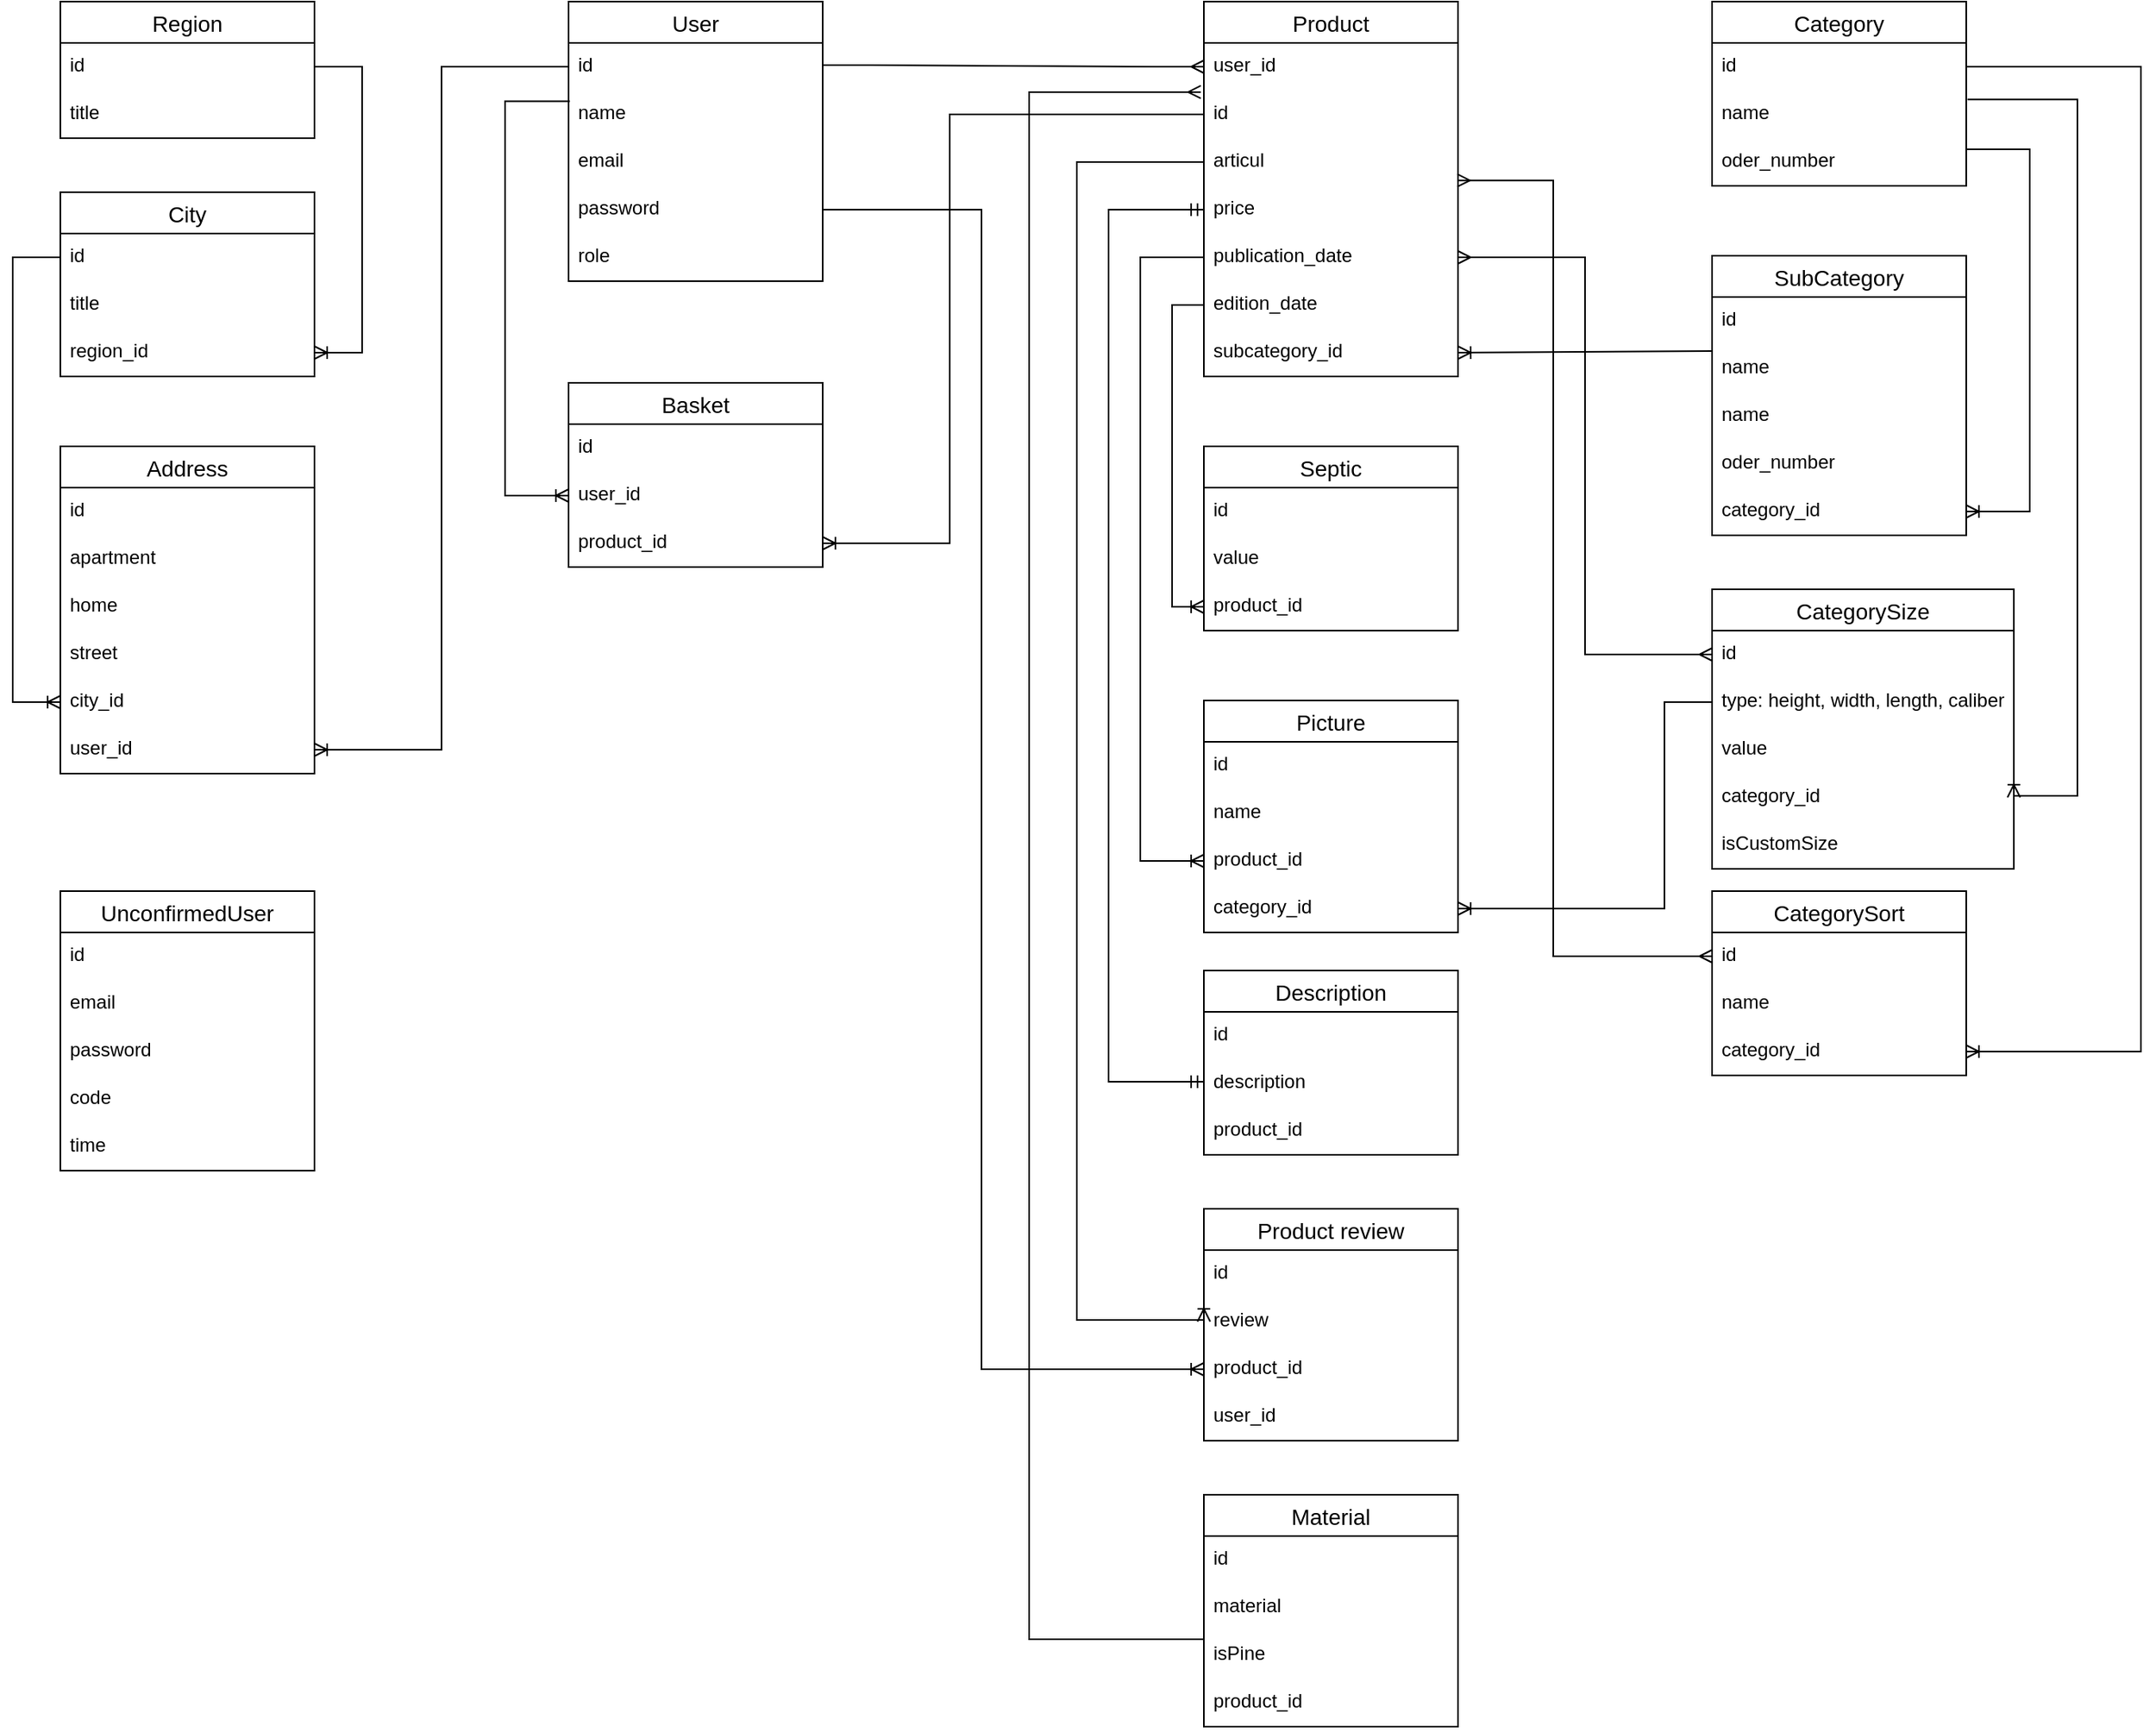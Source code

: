 <mxfile version="20.4.0" type="device"><diagram id="R2lEEEUBdFMjLlhIrx00" name="Page-1"><mxGraphModel dx="1554" dy="866" grid="1" gridSize="10" guides="1" tooltips="1" connect="1" arrows="1" fold="1" page="1" pageScale="1" pageWidth="850" pageHeight="1100" background="none" math="0" shadow="0" extFonts="Permanent Marker^https://fonts.googleapis.com/css?family=Permanent+Marker"><root><mxCell id="0"/><mxCell id="1" parent="0"/><mxCell id="215mskKPa_Zdj2ZhL75s-25" value="City" style="swimlane;fontStyle=0;childLayout=stackLayout;horizontal=1;startSize=26;horizontalStack=0;resizeParent=1;resizeParentMax=0;resizeLast=0;collapsible=1;marginBottom=0;align=center;fontSize=14;" parent="1" vertex="1"><mxGeometry x="80" y="160" width="160" height="116" as="geometry"><mxRectangle x="120" y="190" width="70" height="30" as="alternateBounds"/></mxGeometry></mxCell><mxCell id="215mskKPa_Zdj2ZhL75s-26" value="id" style="text;strokeColor=none;fillColor=none;spacingLeft=4;spacingRight=4;overflow=hidden;rotatable=0;points=[[0,0.5],[1,0.5]];portConstraint=eastwest;fontSize=12;" parent="215mskKPa_Zdj2ZhL75s-25" vertex="1"><mxGeometry y="26" width="160" height="30" as="geometry"/></mxCell><mxCell id="215mskKPa_Zdj2ZhL75s-27" value="title" style="text;strokeColor=none;fillColor=none;spacingLeft=4;spacingRight=4;overflow=hidden;rotatable=0;points=[[0,0.5],[1,0.5]];portConstraint=eastwest;fontSize=12;" parent="215mskKPa_Zdj2ZhL75s-25" vertex="1"><mxGeometry y="56" width="160" height="30" as="geometry"/></mxCell><mxCell id="zMADGAtaT2lZzUNiz_dn-12" value="region_id" style="text;strokeColor=none;fillColor=none;spacingLeft=4;spacingRight=4;overflow=hidden;rotatable=0;points=[[0,0.5],[1,0.5]];portConstraint=eastwest;fontSize=12;" parent="215mskKPa_Zdj2ZhL75s-25" vertex="1"><mxGeometry y="86" width="160" height="30" as="geometry"/></mxCell><mxCell id="215mskKPa_Zdj2ZhL75s-31" value="Region" style="swimlane;fontStyle=0;childLayout=stackLayout;horizontal=1;startSize=26;horizontalStack=0;resizeParent=1;resizeParentMax=0;resizeLast=0;collapsible=1;marginBottom=0;align=center;fontSize=14;" parent="1" vertex="1"><mxGeometry x="80" y="40" width="160" height="86" as="geometry"><mxRectangle x="120" y="190" width="70" height="30" as="alternateBounds"/></mxGeometry></mxCell><mxCell id="215mskKPa_Zdj2ZhL75s-32" value="id" style="text;strokeColor=none;fillColor=none;spacingLeft=4;spacingRight=4;overflow=hidden;rotatable=0;points=[[0,0.5],[1,0.5]];portConstraint=eastwest;fontSize=12;" parent="215mskKPa_Zdj2ZhL75s-31" vertex="1"><mxGeometry y="26" width="160" height="30" as="geometry"/></mxCell><mxCell id="215mskKPa_Zdj2ZhL75s-33" value="title" style="text;strokeColor=none;fillColor=none;spacingLeft=4;spacingRight=4;overflow=hidden;rotatable=0;points=[[0,0.5],[1,0.5]];portConstraint=eastwest;fontSize=12;" parent="215mskKPa_Zdj2ZhL75s-31" vertex="1"><mxGeometry y="56" width="160" height="30" as="geometry"/></mxCell><mxCell id="dU_FyEiQkgeInnbM-0qN-7" value="Address" style="swimlane;fontStyle=0;childLayout=stackLayout;horizontal=1;startSize=26;horizontalStack=0;resizeParent=1;resizeParentMax=0;resizeLast=0;collapsible=1;marginBottom=0;align=center;fontSize=14;" parent="1" vertex="1"><mxGeometry x="80" y="320" width="160" height="206" as="geometry"><mxRectangle x="120" y="190" width="70" height="30" as="alternateBounds"/></mxGeometry></mxCell><mxCell id="dU_FyEiQkgeInnbM-0qN-8" value="id" style="text;strokeColor=none;fillColor=none;spacingLeft=4;spacingRight=4;overflow=hidden;rotatable=0;points=[[0,0.5],[1,0.5]];portConstraint=eastwest;fontSize=12;" parent="dU_FyEiQkgeInnbM-0qN-7" vertex="1"><mxGeometry y="26" width="160" height="30" as="geometry"/></mxCell><mxCell id="dU_FyEiQkgeInnbM-0qN-11" value="apartment" style="text;strokeColor=none;fillColor=none;spacingLeft=4;spacingRight=4;overflow=hidden;rotatable=0;points=[[0,0.5],[1,0.5]];portConstraint=eastwest;fontSize=12;" parent="dU_FyEiQkgeInnbM-0qN-7" vertex="1"><mxGeometry y="56" width="160" height="30" as="geometry"/></mxCell><mxCell id="dU_FyEiQkgeInnbM-0qN-10" value="home" style="text;strokeColor=none;fillColor=none;spacingLeft=4;spacingRight=4;overflow=hidden;rotatable=0;points=[[0,0.5],[1,0.5]];portConstraint=eastwest;fontSize=12;" parent="dU_FyEiQkgeInnbM-0qN-7" vertex="1"><mxGeometry y="86" width="160" height="30" as="geometry"/></mxCell><mxCell id="zMADGAtaT2lZzUNiz_dn-1" value="street&#10;" style="text;strokeColor=none;fillColor=none;spacingLeft=4;spacingRight=4;overflow=hidden;rotatable=0;points=[[0,0.5],[1,0.5]];portConstraint=eastwest;fontSize=12;" parent="dU_FyEiQkgeInnbM-0qN-7" vertex="1"><mxGeometry y="116" width="160" height="30" as="geometry"/></mxCell><mxCell id="zMADGAtaT2lZzUNiz_dn-2" value="city_id" style="text;strokeColor=none;fillColor=none;spacingLeft=4;spacingRight=4;overflow=hidden;rotatable=0;points=[[0,0.5],[1,0.5]];portConstraint=eastwest;fontSize=12;" parent="dU_FyEiQkgeInnbM-0qN-7" vertex="1"><mxGeometry y="146" width="160" height="30" as="geometry"/></mxCell><mxCell id="dU_FyEiQkgeInnbM-0qN-9" value="user_id" style="text;strokeColor=none;fillColor=none;spacingLeft=4;spacingRight=4;overflow=hidden;rotatable=0;points=[[0,0.5],[1,0.5]];portConstraint=eastwest;fontSize=12;" parent="dU_FyEiQkgeInnbM-0qN-7" vertex="1"><mxGeometry y="176" width="160" height="30" as="geometry"/></mxCell><mxCell id="dU_FyEiQkgeInnbM-0qN-14" value="User" style="swimlane;fontStyle=0;childLayout=stackLayout;horizontal=1;startSize=26;horizontalStack=0;resizeParent=1;resizeParentMax=0;resizeLast=0;collapsible=1;marginBottom=0;align=center;fontSize=14;" parent="1" vertex="1"><mxGeometry x="400" y="40" width="160" height="176" as="geometry"><mxRectangle x="120" y="190" width="70" height="30" as="alternateBounds"/></mxGeometry></mxCell><mxCell id="dU_FyEiQkgeInnbM-0qN-15" value="id" style="text;strokeColor=none;fillColor=none;spacingLeft=4;spacingRight=4;overflow=hidden;rotatable=0;points=[[0,0.5],[1,0.5]];portConstraint=eastwest;fontSize=12;" parent="dU_FyEiQkgeInnbM-0qN-14" vertex="1"><mxGeometry y="26" width="160" height="30" as="geometry"/></mxCell><mxCell id="dU_FyEiQkgeInnbM-0qN-23" value="name" style="text;strokeColor=none;fillColor=none;spacingLeft=4;spacingRight=4;overflow=hidden;rotatable=0;points=[[0,0.5],[1,0.5]];portConstraint=eastwest;fontSize=12;" parent="dU_FyEiQkgeInnbM-0qN-14" vertex="1"><mxGeometry y="56" width="160" height="30" as="geometry"/></mxCell><mxCell id="mSUnYjyV9Mjy9AwN-tLg-14" value="email" style="text;strokeColor=none;fillColor=none;spacingLeft=4;spacingRight=4;overflow=hidden;rotatable=0;points=[[0,0.5],[1,0.5]];portConstraint=eastwest;fontSize=12;" parent="dU_FyEiQkgeInnbM-0qN-14" vertex="1"><mxGeometry y="86" width="160" height="30" as="geometry"/></mxCell><mxCell id="mSUnYjyV9Mjy9AwN-tLg-15" value="password" style="text;strokeColor=none;fillColor=none;spacingLeft=4;spacingRight=4;overflow=hidden;rotatable=0;points=[[0,0.5],[1,0.5]];portConstraint=eastwest;fontSize=12;" parent="dU_FyEiQkgeInnbM-0qN-14" vertex="1"><mxGeometry y="116" width="160" height="30" as="geometry"/></mxCell><mxCell id="mSUnYjyV9Mjy9AwN-tLg-16" value="role" style="text;strokeColor=none;fillColor=none;spacingLeft=4;spacingRight=4;overflow=hidden;rotatable=0;points=[[0,0.5],[1,0.5]];portConstraint=eastwest;fontSize=12;" parent="dU_FyEiQkgeInnbM-0qN-14" vertex="1"><mxGeometry y="146" width="160" height="30" as="geometry"/></mxCell><mxCell id="dU_FyEiQkgeInnbM-0qN-18" value="" style="fontSize=12;html=1;endArrow=ERoneToMany;rounded=0;exitX=0;exitY=0.5;exitDx=0;exitDy=0;edgeStyle=orthogonalEdgeStyle;" parent="1" source="dU_FyEiQkgeInnbM-0qN-15" target="dU_FyEiQkgeInnbM-0qN-9" edge="1"><mxGeometry width="100" height="100" relative="1" as="geometry"><mxPoint x="400" y="231" as="sourcePoint"/><mxPoint x="440" y="80" as="targetPoint"/></mxGeometry></mxCell><mxCell id="mSUnYjyV9Mjy9AwN-tLg-9" value="Basket" style="swimlane;fontStyle=0;childLayout=stackLayout;horizontal=1;startSize=26;horizontalStack=0;resizeParent=1;resizeParentMax=0;resizeLast=0;collapsible=1;marginBottom=0;align=center;fontSize=14;" parent="1" vertex="1"><mxGeometry x="400" y="280" width="160" height="116" as="geometry"><mxRectangle x="120" y="190" width="70" height="30" as="alternateBounds"/></mxGeometry></mxCell><mxCell id="mSUnYjyV9Mjy9AwN-tLg-10" value="id" style="text;strokeColor=none;fillColor=none;spacingLeft=4;spacingRight=4;overflow=hidden;rotatable=0;points=[[0,0.5],[1,0.5]];portConstraint=eastwest;fontSize=12;" parent="mSUnYjyV9Mjy9AwN-tLg-9" vertex="1"><mxGeometry y="26" width="160" height="30" as="geometry"/></mxCell><mxCell id="mSUnYjyV9Mjy9AwN-tLg-11" value="user_id" style="text;strokeColor=none;fillColor=none;spacingLeft=4;spacingRight=4;overflow=hidden;rotatable=0;points=[[0,0.5],[1,0.5]];portConstraint=eastwest;fontSize=12;" parent="mSUnYjyV9Mjy9AwN-tLg-9" vertex="1"><mxGeometry y="56" width="160" height="30" as="geometry"/></mxCell><mxCell id="mSUnYjyV9Mjy9AwN-tLg-13" value="product_id" style="text;strokeColor=none;fillColor=none;spacingLeft=4;spacingRight=4;overflow=hidden;rotatable=0;points=[[0,0.5],[1,0.5]];portConstraint=eastwest;fontSize=12;" parent="mSUnYjyV9Mjy9AwN-tLg-9" vertex="1"><mxGeometry y="86" width="160" height="30" as="geometry"/></mxCell><mxCell id="mSUnYjyV9Mjy9AwN-tLg-23" value="" style="edgeStyle=orthogonalEdgeStyle;fontSize=12;html=1;endArrow=ERoneToMany;rounded=0;fontFamily=Helvetica;fontColor=default;entryX=0;entryY=0.5;entryDx=0;entryDy=0;exitX=0.005;exitY=0.225;exitDx=0;exitDy=0;exitPerimeter=0;" parent="1" source="dU_FyEiQkgeInnbM-0qN-23" target="mSUnYjyV9Mjy9AwN-tLg-11" edge="1"><mxGeometry width="100" height="100" relative="1" as="geometry"><mxPoint x="400" y="317" as="sourcePoint"/><mxPoint x="390" y="470" as="targetPoint"/><Array as="points"><mxPoint x="360" y="103"/><mxPoint x="360" y="351"/></Array></mxGeometry></mxCell><mxCell id="mSUnYjyV9Mjy9AwN-tLg-24" value="Product" style="swimlane;fontStyle=0;childLayout=stackLayout;horizontal=1;startSize=26;horizontalStack=0;resizeParent=1;resizeParentMax=0;resizeLast=0;collapsible=1;marginBottom=0;align=center;fontSize=14;" parent="1" vertex="1"><mxGeometry x="800" y="40" width="160" height="236" as="geometry"><mxRectangle x="120" y="190" width="70" height="30" as="alternateBounds"/></mxGeometry></mxCell><mxCell id="mSUnYjyV9Mjy9AwN-tLg-45" value="user_id" style="text;strokeColor=none;fillColor=none;spacingLeft=4;spacingRight=4;overflow=hidden;rotatable=0;points=[[0,0.5],[1,0.5]];portConstraint=eastwest;fontSize=12;" parent="mSUnYjyV9Mjy9AwN-tLg-24" vertex="1"><mxGeometry y="26" width="160" height="30" as="geometry"/></mxCell><mxCell id="mSUnYjyV9Mjy9AwN-tLg-25" value="id" style="text;strokeColor=none;fillColor=none;spacingLeft=4;spacingRight=4;overflow=hidden;rotatable=0;points=[[0,0.5],[1,0.5]];portConstraint=eastwest;fontSize=12;" parent="mSUnYjyV9Mjy9AwN-tLg-24" vertex="1"><mxGeometry y="56" width="160" height="30" as="geometry"/></mxCell><mxCell id="mSUnYjyV9Mjy9AwN-tLg-26" value="articul" style="text;strokeColor=none;fillColor=none;spacingLeft=4;spacingRight=4;overflow=hidden;rotatable=0;points=[[0,0.5],[1,0.5]];portConstraint=eastwest;fontSize=12;" parent="mSUnYjyV9Mjy9AwN-tLg-24" vertex="1"><mxGeometry y="86" width="160" height="30" as="geometry"/></mxCell><mxCell id="mSUnYjyV9Mjy9AwN-tLg-47" value="price" style="text;strokeColor=none;fillColor=none;spacingLeft=4;spacingRight=4;overflow=hidden;rotatable=0;points=[[0,0.5],[1,0.5]];portConstraint=eastwest;fontSize=12;" parent="mSUnYjyV9Mjy9AwN-tLg-24" vertex="1"><mxGeometry y="116" width="160" height="30" as="geometry"/></mxCell><mxCell id="mSUnYjyV9Mjy9AwN-tLg-76" value="publicаtion_date" style="text;strokeColor=none;fillColor=none;spacingLeft=4;spacingRight=4;overflow=hidden;rotatable=0;points=[[0,0.5],[1,0.5]];portConstraint=eastwest;fontSize=12;" parent="mSUnYjyV9Mjy9AwN-tLg-24" vertex="1"><mxGeometry y="146" width="160" height="30" as="geometry"/></mxCell><mxCell id="mSUnYjyV9Mjy9AwN-tLg-77" value="edition_date" style="text;strokeColor=none;fillColor=none;spacingLeft=4;spacingRight=4;overflow=hidden;rotatable=0;points=[[0,0.5],[1,0.5]];portConstraint=eastwest;fontSize=12;" parent="mSUnYjyV9Mjy9AwN-tLg-24" vertex="1"><mxGeometry y="176" width="160" height="30" as="geometry"/></mxCell><mxCell id="mSUnYjyV9Mjy9AwN-tLg-56" value="subcategory_id" style="text;strokeColor=none;fillColor=none;spacingLeft=4;spacingRight=4;overflow=hidden;rotatable=0;points=[[0,0.5],[1,0.5]];portConstraint=eastwest;fontSize=12;" parent="mSUnYjyV9Mjy9AwN-tLg-24" vertex="1"><mxGeometry y="206" width="160" height="30" as="geometry"/></mxCell><mxCell id="mSUnYjyV9Mjy9AwN-tLg-31" value="Category" style="swimlane;fontStyle=0;childLayout=stackLayout;horizontal=1;startSize=26;horizontalStack=0;resizeParent=1;resizeParentMax=0;resizeLast=0;collapsible=1;marginBottom=0;align=center;fontSize=14;" parent="1" vertex="1"><mxGeometry x="1120" y="40" width="160" height="116" as="geometry"><mxRectangle x="120" y="190" width="70" height="30" as="alternateBounds"/></mxGeometry></mxCell><mxCell id="mSUnYjyV9Mjy9AwN-tLg-32" value="id" style="text;strokeColor=none;fillColor=none;spacingLeft=4;spacingRight=4;overflow=hidden;rotatable=0;points=[[0,0.5],[1,0.5]];portConstraint=eastwest;fontSize=12;" parent="mSUnYjyV9Mjy9AwN-tLg-31" vertex="1"><mxGeometry y="26" width="160" height="30" as="geometry"/></mxCell><mxCell id="mSUnYjyV9Mjy9AwN-tLg-33" value="name" style="text;strokeColor=none;fillColor=none;spacingLeft=4;spacingRight=4;overflow=hidden;rotatable=0;points=[[0,0.5],[1,0.5]];portConstraint=eastwest;fontSize=12;" parent="mSUnYjyV9Mjy9AwN-tLg-31" vertex="1"><mxGeometry y="56" width="160" height="30" as="geometry"/></mxCell><mxCell id="mSUnYjyV9Mjy9AwN-tLg-57" value="oder_number" style="text;strokeColor=none;fillColor=none;spacingLeft=4;spacingRight=4;overflow=hidden;rotatable=0;points=[[0,0.5],[1,0.5]];portConstraint=eastwest;fontSize=12;" parent="mSUnYjyV9Mjy9AwN-tLg-31" vertex="1"><mxGeometry y="86" width="160" height="30" as="geometry"/></mxCell><mxCell id="mSUnYjyV9Mjy9AwN-tLg-38" value="" style="edgeStyle=orthogonalEdgeStyle;fontSize=12;html=1;endArrow=ERoneToMany;rounded=0;fontFamily=Helvetica;fontColor=default;entryX=1;entryY=0.5;entryDx=0;entryDy=0;exitX=0;exitY=0.5;exitDx=0;exitDy=0;" parent="1" source="mSUnYjyV9Mjy9AwN-tLg-25" target="mSUnYjyV9Mjy9AwN-tLg-13" edge="1"><mxGeometry width="100" height="100" relative="1" as="geometry"><mxPoint x="680" y="80" as="sourcePoint"/><mxPoint x="610" y="390" as="targetPoint"/><Array as="points"><mxPoint x="640" y="111"/><mxPoint x="640" y="381"/></Array></mxGeometry></mxCell><mxCell id="mSUnYjyV9Mjy9AwN-tLg-39" value="SubCategory" style="swimlane;fontStyle=0;childLayout=stackLayout;horizontal=1;startSize=26;horizontalStack=0;resizeParent=1;resizeParentMax=0;resizeLast=0;collapsible=1;marginBottom=0;align=center;fontSize=14;" parent="1" vertex="1"><mxGeometry x="1120" y="200" width="160" height="176" as="geometry"><mxRectangle x="120" y="190" width="70" height="30" as="alternateBounds"/></mxGeometry></mxCell><mxCell id="mSUnYjyV9Mjy9AwN-tLg-40" value="id" style="text;strokeColor=none;fillColor=none;spacingLeft=4;spacingRight=4;overflow=hidden;rotatable=0;points=[[0,0.5],[1,0.5]];portConstraint=eastwest;fontSize=12;" parent="mSUnYjyV9Mjy9AwN-tLg-39" vertex="1"><mxGeometry y="26" width="160" height="30" as="geometry"/></mxCell><mxCell id="mSUnYjyV9Mjy9AwN-tLg-41" value="name" style="text;strokeColor=none;fillColor=none;spacingLeft=4;spacingRight=4;overflow=hidden;rotatable=0;points=[[0,0.5],[1,0.5]];portConstraint=eastwest;fontSize=12;" parent="mSUnYjyV9Mjy9AwN-tLg-39" vertex="1"><mxGeometry y="56" width="160" height="30" as="geometry"/></mxCell><mxCell id="mSUnYjyV9Mjy9AwN-tLg-149" value="name" style="text;strokeColor=none;fillColor=none;spacingLeft=4;spacingRight=4;overflow=hidden;rotatable=0;points=[[0,0.5],[1,0.5]];portConstraint=eastwest;fontSize=12;" parent="mSUnYjyV9Mjy9AwN-tLg-39" vertex="1"><mxGeometry y="86" width="160" height="30" as="geometry"/></mxCell><mxCell id="mSUnYjyV9Mjy9AwN-tLg-60" value="oder_number" style="text;strokeColor=none;fillColor=none;spacingLeft=4;spacingRight=4;overflow=hidden;rotatable=0;points=[[0,0.5],[1,0.5]];portConstraint=eastwest;fontSize=12;" parent="mSUnYjyV9Mjy9AwN-tLg-39" vertex="1"><mxGeometry y="116" width="160" height="30" as="geometry"/></mxCell><mxCell id="mSUnYjyV9Mjy9AwN-tLg-148" value="category_id" style="text;strokeColor=none;fillColor=none;spacingLeft=4;spacingRight=4;overflow=hidden;rotatable=0;points=[[0,0.5],[1,0.5]];portConstraint=eastwest;fontSize=12;" parent="mSUnYjyV9Mjy9AwN-tLg-39" vertex="1"><mxGeometry y="146" width="160" height="30" as="geometry"/></mxCell><mxCell id="mSUnYjyV9Mjy9AwN-tLg-44" value="" style="edgeStyle=orthogonalEdgeStyle;fontSize=12;html=1;endArrow=ERoneToMany;rounded=0;fontFamily=Helvetica;fontColor=default;" parent="1" target="mSUnYjyV9Mjy9AwN-tLg-148" edge="1"><mxGeometry width="100" height="100" relative="1" as="geometry"><mxPoint x="1280" y="133" as="sourcePoint"/><mxPoint x="1280" y="280" as="targetPoint"/><Array as="points"><mxPoint x="1320" y="133"/><mxPoint x="1320" y="361"/></Array></mxGeometry></mxCell><mxCell id="mSUnYjyV9Mjy9AwN-tLg-46" value="" style="edgeStyle=entityRelationEdgeStyle;fontSize=12;html=1;endArrow=ERmany;rounded=0;fontFamily=Helvetica;fontColor=default;entryX=0;entryY=0.5;entryDx=0;entryDy=0;" parent="1" target="mSUnYjyV9Mjy9AwN-tLg-45" edge="1"><mxGeometry width="100" height="100" relative="1" as="geometry"><mxPoint x="560" y="80" as="sourcePoint"/><mxPoint x="660" y="-20" as="targetPoint"/></mxGeometry></mxCell><mxCell id="mSUnYjyV9Mjy9AwN-tLg-51" value="Description" style="swimlane;fontStyle=0;childLayout=stackLayout;horizontal=1;startSize=26;horizontalStack=0;resizeParent=1;resizeParentMax=0;resizeLast=0;collapsible=1;marginBottom=0;align=center;fontSize=14;" parent="1" vertex="1"><mxGeometry x="800" y="650" width="160" height="116" as="geometry"><mxRectangle x="120" y="190" width="70" height="30" as="alternateBounds"/></mxGeometry></mxCell><mxCell id="mSUnYjyV9Mjy9AwN-tLg-52" value="id" style="text;strokeColor=none;fillColor=none;spacingLeft=4;spacingRight=4;overflow=hidden;rotatable=0;points=[[0,0.5],[1,0.5]];portConstraint=eastwest;fontSize=12;" parent="mSUnYjyV9Mjy9AwN-tLg-51" vertex="1"><mxGeometry y="26" width="160" height="30" as="geometry"/></mxCell><mxCell id="mSUnYjyV9Mjy9AwN-tLg-53" value="description" style="text;strokeColor=none;fillColor=none;spacingLeft=4;spacingRight=4;overflow=hidden;rotatable=0;points=[[0,0.5],[1,0.5]];portConstraint=eastwest;fontSize=12;" parent="mSUnYjyV9Mjy9AwN-tLg-51" vertex="1"><mxGeometry y="56" width="160" height="30" as="geometry"/></mxCell><mxCell id="mSUnYjyV9Mjy9AwN-tLg-153" value="product_id" style="text;strokeColor=none;fillColor=none;spacingLeft=4;spacingRight=4;overflow=hidden;rotatable=0;points=[[0,0.5],[1,0.5]];portConstraint=eastwest;fontSize=12;" parent="mSUnYjyV9Mjy9AwN-tLg-51" vertex="1"><mxGeometry y="86" width="160" height="30" as="geometry"/></mxCell><mxCell id="mSUnYjyV9Mjy9AwN-tLg-62" value="Product review" style="swimlane;fontStyle=0;childLayout=stackLayout;horizontal=1;startSize=26;horizontalStack=0;resizeParent=1;resizeParentMax=0;resizeLast=0;collapsible=1;marginBottom=0;align=center;fontSize=14;" parent="1" vertex="1"><mxGeometry x="800" y="800" width="160" height="146" as="geometry"><mxRectangle x="120" y="190" width="70" height="30" as="alternateBounds"/></mxGeometry></mxCell><mxCell id="mSUnYjyV9Mjy9AwN-tLg-63" value="id" style="text;strokeColor=none;fillColor=none;spacingLeft=4;spacingRight=4;overflow=hidden;rotatable=0;points=[[0,0.5],[1,0.5]];portConstraint=eastwest;fontSize=12;" parent="mSUnYjyV9Mjy9AwN-tLg-62" vertex="1"><mxGeometry y="26" width="160" height="30" as="geometry"/></mxCell><mxCell id="mSUnYjyV9Mjy9AwN-tLg-64" value="review" style="text;strokeColor=none;fillColor=none;spacingLeft=4;spacingRight=4;overflow=hidden;rotatable=0;points=[[0,0.5],[1,0.5]];portConstraint=eastwest;fontSize=12;" parent="mSUnYjyV9Mjy9AwN-tLg-62" vertex="1"><mxGeometry y="56" width="160" height="30" as="geometry"/></mxCell><mxCell id="mSUnYjyV9Mjy9AwN-tLg-65" value="product_id" style="text;strokeColor=none;fillColor=none;spacingLeft=4;spacingRight=4;overflow=hidden;rotatable=0;points=[[0,0.5],[1,0.5]];portConstraint=eastwest;fontSize=12;" parent="mSUnYjyV9Mjy9AwN-tLg-62" vertex="1"><mxGeometry y="86" width="160" height="30" as="geometry"/></mxCell><mxCell id="mSUnYjyV9Mjy9AwN-tLg-75" value="user_id" style="text;strokeColor=none;fillColor=none;spacingLeft=4;spacingRight=4;overflow=hidden;rotatable=0;points=[[0,0.5],[1,0.5]];portConstraint=eastwest;fontSize=12;" parent="mSUnYjyV9Mjy9AwN-tLg-62" vertex="1"><mxGeometry y="116" width="160" height="30" as="geometry"/></mxCell><mxCell id="mSUnYjyV9Mjy9AwN-tLg-66" value="" style="edgeStyle=orthogonalEdgeStyle;fontSize=12;html=1;endArrow=ERoneToMany;rounded=0;fontFamily=Helvetica;fontColor=default;entryX=0;entryY=0.5;entryDx=0;entryDy=0;" parent="1" source="mSUnYjyV9Mjy9AwN-tLg-26" target="mSUnYjyV9Mjy9AwN-tLg-64" edge="1"><mxGeometry width="100" height="100" relative="1" as="geometry"><mxPoint x="770" y="290" as="sourcePoint"/><mxPoint x="710.0" y="481" as="targetPoint"/><Array as="points"><mxPoint x="720" y="141"/><mxPoint x="720" y="870"/></Array></mxGeometry></mxCell><mxCell id="mSUnYjyV9Mjy9AwN-tLg-68" value="Picture" style="swimlane;fontStyle=0;childLayout=stackLayout;horizontal=1;startSize=26;horizontalStack=0;resizeParent=1;resizeParentMax=0;resizeLast=0;collapsible=1;marginBottom=0;align=center;fontSize=14;" parent="1" vertex="1"><mxGeometry x="800" y="480" width="160" height="146" as="geometry"><mxRectangle x="120" y="190" width="70" height="30" as="alternateBounds"/></mxGeometry></mxCell><mxCell id="mSUnYjyV9Mjy9AwN-tLg-69" value="id" style="text;strokeColor=none;fillColor=none;spacingLeft=4;spacingRight=4;overflow=hidden;rotatable=0;points=[[0,0.5],[1,0.5]];portConstraint=eastwest;fontSize=12;" parent="mSUnYjyV9Mjy9AwN-tLg-68" vertex="1"><mxGeometry y="26" width="160" height="30" as="geometry"/></mxCell><mxCell id="mSUnYjyV9Mjy9AwN-tLg-70" value="name" style="text;strokeColor=none;fillColor=none;spacingLeft=4;spacingRight=4;overflow=hidden;rotatable=0;points=[[0,0.5],[1,0.5]];portConstraint=eastwest;fontSize=12;" parent="mSUnYjyV9Mjy9AwN-tLg-68" vertex="1"><mxGeometry y="56" width="160" height="30" as="geometry"/></mxCell><mxCell id="mSUnYjyV9Mjy9AwN-tLg-112" value="product_id" style="text;strokeColor=none;fillColor=none;spacingLeft=4;spacingRight=4;overflow=hidden;rotatable=0;points=[[0,0.5],[1,0.5]];portConstraint=eastwest;fontSize=12;" parent="mSUnYjyV9Mjy9AwN-tLg-68" vertex="1"><mxGeometry y="86" width="160" height="30" as="geometry"/></mxCell><mxCell id="mSUnYjyV9Mjy9AwN-tLg-145" value="category_id" style="text;strokeColor=none;fillColor=none;spacingLeft=4;spacingRight=4;overflow=hidden;rotatable=0;points=[[0,0.5],[1,0.5]];portConstraint=eastwest;fontSize=12;" parent="mSUnYjyV9Mjy9AwN-tLg-68" vertex="1"><mxGeometry y="116" width="160" height="30" as="geometry"/></mxCell><mxCell id="mSUnYjyV9Mjy9AwN-tLg-72" value="" style="edgeStyle=orthogonalEdgeStyle;fontSize=12;html=1;endArrow=ERoneToMany;rounded=0;fontFamily=Helvetica;fontColor=default;entryX=0;entryY=0.5;entryDx=0;entryDy=0;exitX=0;exitY=0.5;exitDx=0;exitDy=0;" parent="1" source="mSUnYjyV9Mjy9AwN-tLg-76" target="mSUnYjyV9Mjy9AwN-tLg-112" edge="1"><mxGeometry width="100" height="100" relative="1" as="geometry"><mxPoint x="800" y="351" as="sourcePoint"/><mxPoint x="630" y="460" as="targetPoint"/><Array as="points"><mxPoint x="760" y="201"/><mxPoint x="760" y="581"/></Array></mxGeometry></mxCell><mxCell id="mSUnYjyV9Mjy9AwN-tLg-74" value="" style="edgeStyle=orthogonalEdgeStyle;fontSize=12;html=1;endArrow=ERoneToMany;rounded=0;fontFamily=Helvetica;fontColor=default;exitX=1;exitY=0.5;exitDx=0;exitDy=0;" parent="1" source="mSUnYjyV9Mjy9AwN-tLg-15" edge="1"><mxGeometry width="100" height="100" relative="1" as="geometry"><mxPoint x="530" y="560" as="sourcePoint"/><mxPoint x="800" y="901" as="targetPoint"/><Array as="points"><mxPoint x="660" y="171"/><mxPoint x="660" y="901"/></Array></mxGeometry></mxCell><mxCell id="mSUnYjyV9Mjy9AwN-tLg-82" value="CategorySize" style="swimlane;fontStyle=0;childLayout=stackLayout;horizontal=1;startSize=26;horizontalStack=0;resizeParent=1;resizeParentMax=0;resizeLast=0;collapsible=1;marginBottom=0;align=center;fontSize=14;" parent="1" vertex="1"><mxGeometry x="1120" y="410" width="190" height="176" as="geometry"><mxRectangle x="120" y="190" width="70" height="30" as="alternateBounds"/></mxGeometry></mxCell><mxCell id="mSUnYjyV9Mjy9AwN-tLg-83" value="id" style="text;strokeColor=none;fillColor=none;spacingLeft=4;spacingRight=4;overflow=hidden;rotatable=0;points=[[0,0.5],[1,0.5]];portConstraint=eastwest;fontSize=12;" parent="mSUnYjyV9Mjy9AwN-tLg-82" vertex="1"><mxGeometry y="26" width="190" height="30" as="geometry"/></mxCell><mxCell id="mSUnYjyV9Mjy9AwN-tLg-84" value="type: height, width, length, caliber" style="text;strokeColor=none;fillColor=none;spacingLeft=4;spacingRight=4;overflow=hidden;rotatable=0;points=[[0,0.5],[1,0.5]];portConstraint=eastwest;fontSize=12;" parent="mSUnYjyV9Mjy9AwN-tLg-82" vertex="1"><mxGeometry y="56" width="190" height="30" as="geometry"/></mxCell><mxCell id="mSUnYjyV9Mjy9AwN-tLg-85" value="value" style="text;strokeColor=none;fillColor=none;spacingLeft=4;spacingRight=4;overflow=hidden;rotatable=0;points=[[0,0.5],[1,0.5]];portConstraint=eastwest;fontSize=12;" parent="mSUnYjyV9Mjy9AwN-tLg-82" vertex="1"><mxGeometry y="86" width="190" height="30" as="geometry"/></mxCell><mxCell id="s11g0iEi3e6Yz4RvBm3U-9" value="category_id" style="text;strokeColor=none;fillColor=none;spacingLeft=4;spacingRight=4;overflow=hidden;rotatable=0;points=[[0,0.5],[1,0.5]];portConstraint=eastwest;fontSize=12;" parent="mSUnYjyV9Mjy9AwN-tLg-82" vertex="1"><mxGeometry y="116" width="190" height="30" as="geometry"/></mxCell><mxCell id="mSUnYjyV9Mjy9AwN-tLg-94" value="isCustomSize" style="text;strokeColor=none;fillColor=none;spacingLeft=4;spacingRight=4;overflow=hidden;rotatable=0;points=[[0,0.5],[1,0.5]];portConstraint=eastwest;fontSize=12;" parent="mSUnYjyV9Mjy9AwN-tLg-82" vertex="1"><mxGeometry y="146" width="190" height="30" as="geometry"/></mxCell><mxCell id="mSUnYjyV9Mjy9AwN-tLg-95" value="" style="edgeStyle=orthogonalEdgeStyle;fontSize=12;html=1;endArrow=ERoneToMany;rounded=0;fontFamily=Helvetica;fontColor=default;exitX=1.005;exitY=0.186;exitDx=0;exitDy=0;exitPerimeter=0;entryX=1;entryY=0.5;entryDx=0;entryDy=0;" parent="1" source="mSUnYjyV9Mjy9AwN-tLg-33" target="s11g0iEi3e6Yz4RvBm3U-9" edge="1"><mxGeometry width="100" height="100" relative="1" as="geometry"><mxPoint x="1280" y="80" as="sourcePoint"/><mxPoint x="1380" y="-20" as="targetPoint"/><Array as="points"><mxPoint x="1350" y="102"/><mxPoint x="1350" y="540"/></Array></mxGeometry></mxCell><mxCell id="mSUnYjyV9Mjy9AwN-tLg-96" value="CategorySort" style="swimlane;fontStyle=0;childLayout=stackLayout;horizontal=1;startSize=26;horizontalStack=0;resizeParent=1;resizeParentMax=0;resizeLast=0;collapsible=1;marginBottom=0;align=center;fontSize=14;" parent="1" vertex="1"><mxGeometry x="1120" y="600" width="160" height="116" as="geometry"><mxRectangle x="120" y="190" width="70" height="30" as="alternateBounds"/></mxGeometry></mxCell><mxCell id="mSUnYjyV9Mjy9AwN-tLg-97" value="id" style="text;strokeColor=none;fillColor=none;spacingLeft=4;spacingRight=4;overflow=hidden;rotatable=0;points=[[0,0.5],[1,0.5]];portConstraint=eastwest;fontSize=12;" parent="mSUnYjyV9Mjy9AwN-tLg-96" vertex="1"><mxGeometry y="26" width="160" height="30" as="geometry"/></mxCell><mxCell id="mSUnYjyV9Mjy9AwN-tLg-98" value="name" style="text;strokeColor=none;fillColor=none;spacingLeft=4;spacingRight=4;overflow=hidden;rotatable=0;points=[[0,0.5],[1,0.5]];portConstraint=eastwest;fontSize=12;" parent="mSUnYjyV9Mjy9AwN-tLg-96" vertex="1"><mxGeometry y="56" width="160" height="30" as="geometry"/></mxCell><mxCell id="mSUnYjyV9Mjy9AwN-tLg-108" value="category_id" style="text;strokeColor=none;fillColor=none;spacingLeft=4;spacingRight=4;overflow=hidden;rotatable=0;points=[[0,0.5],[1,0.5]];portConstraint=eastwest;fontSize=12;" parent="mSUnYjyV9Mjy9AwN-tLg-96" vertex="1"><mxGeometry y="86" width="160" height="30" as="geometry"/></mxCell><mxCell id="mSUnYjyV9Mjy9AwN-tLg-107" value="" style="edgeStyle=orthogonalEdgeStyle;fontSize=12;html=1;endArrow=ERoneToMany;rounded=0;fontFamily=Helvetica;fontColor=default;" parent="1" source="mSUnYjyV9Mjy9AwN-tLg-32" target="mSUnYjyV9Mjy9AwN-tLg-108" edge="1"><mxGeometry width="100" height="100" relative="1" as="geometry"><mxPoint x="1280" y="80" as="sourcePoint"/><mxPoint x="1380" y="-20" as="targetPoint"/><Array as="points"><mxPoint x="1390" y="81"/><mxPoint x="1390" y="701"/></Array></mxGeometry></mxCell><mxCell id="mSUnYjyV9Mjy9AwN-tLg-113" value="Septic" style="swimlane;fontStyle=0;childLayout=stackLayout;horizontal=1;startSize=26;horizontalStack=0;resizeParent=1;resizeParentMax=0;resizeLast=0;collapsible=1;marginBottom=0;align=center;fontSize=14;" parent="1" vertex="1"><mxGeometry x="800" y="320" width="160" height="116" as="geometry"><mxRectangle x="120" y="190" width="70" height="30" as="alternateBounds"/></mxGeometry></mxCell><mxCell id="mSUnYjyV9Mjy9AwN-tLg-114" value="id" style="text;strokeColor=none;fillColor=none;spacingLeft=4;spacingRight=4;overflow=hidden;rotatable=0;points=[[0,0.5],[1,0.5]];portConstraint=eastwest;fontSize=12;" parent="mSUnYjyV9Mjy9AwN-tLg-113" vertex="1"><mxGeometry y="26" width="160" height="30" as="geometry"/></mxCell><mxCell id="mSUnYjyV9Mjy9AwN-tLg-116" value="value" style="text;strokeColor=none;fillColor=none;spacingLeft=4;spacingRight=4;overflow=hidden;rotatable=0;points=[[0,0.5],[1,0.5]];portConstraint=eastwest;fontSize=12;" parent="mSUnYjyV9Mjy9AwN-tLg-113" vertex="1"><mxGeometry y="56" width="160" height="30" as="geometry"/></mxCell><mxCell id="mSUnYjyV9Mjy9AwN-tLg-119" value="product_id" style="text;strokeColor=none;fillColor=none;spacingLeft=4;spacingRight=4;overflow=hidden;rotatable=0;points=[[0,0.5],[1,0.5]];portConstraint=eastwest;fontSize=12;" parent="mSUnYjyV9Mjy9AwN-tLg-113" vertex="1"><mxGeometry y="86" width="160" height="30" as="geometry"/></mxCell><mxCell id="mSUnYjyV9Mjy9AwN-tLg-118" value="" style="edgeStyle=orthogonalEdgeStyle;fontSize=12;html=1;endArrow=ERoneToMany;rounded=0;fontFamily=Helvetica;fontColor=default;entryX=0;entryY=0.5;entryDx=0;entryDy=0;exitX=0;exitY=0.5;exitDx=0;exitDy=0;" parent="1" source="mSUnYjyV9Mjy9AwN-tLg-77" target="mSUnYjyV9Mjy9AwN-tLg-119" edge="1"><mxGeometry width="100" height="100" relative="1" as="geometry"><mxPoint x="880" y="366" as="sourcePoint"/><mxPoint x="790" y="680" as="targetPoint"/><Array as="points"><mxPoint x="780" y="231"/><mxPoint x="780" y="421"/></Array></mxGeometry></mxCell><mxCell id="mSUnYjyV9Mjy9AwN-tLg-121" value="" style="fontSize=12;html=1;endArrow=ERoneToMany;rounded=0;fontFamily=Helvetica;fontColor=default;entryX=1;entryY=0.5;entryDx=0;entryDy=0;" parent="1" target="mSUnYjyV9Mjy9AwN-tLg-56" edge="1"><mxGeometry width="100" height="100" relative="1" as="geometry"><mxPoint x="1120" y="260" as="sourcePoint"/><mxPoint x="1110" y="146" as="targetPoint"/></mxGeometry></mxCell><mxCell id="mSUnYjyV9Mjy9AwN-tLg-142" value="" style="edgeStyle=orthogonalEdgeStyle;fontSize=12;html=1;endArrow=ERmany;startArrow=ERmany;rounded=0;fontFamily=Helvetica;fontColor=default;exitX=1;exitY=0.5;exitDx=0;exitDy=0;" parent="1" source="mSUnYjyV9Mjy9AwN-tLg-76" target="mSUnYjyV9Mjy9AwN-tLg-83" edge="1"><mxGeometry width="100" height="100" relative="1" as="geometry"><mxPoint x="960" y="291" as="sourcePoint"/><mxPoint x="1120" y="450" as="targetPoint"/></mxGeometry></mxCell><mxCell id="mSUnYjyV9Mjy9AwN-tLg-143" value="" style="edgeStyle=orthogonalEdgeStyle;fontSize=12;html=1;endArrow=ERmany;startArrow=ERmany;rounded=0;fontFamily=Helvetica;fontColor=default;exitX=0.997;exitY=0.887;exitDx=0;exitDy=0;exitPerimeter=0;" parent="1" source="mSUnYjyV9Mjy9AwN-tLg-26" target="mSUnYjyV9Mjy9AwN-tLg-97" edge="1"><mxGeometry width="100" height="100" relative="1" as="geometry"><mxPoint x="960" y="291" as="sourcePoint"/><mxPoint x="970" y="470" as="targetPoint"/><Array as="points"><mxPoint x="1020" y="153"/><mxPoint x="1020" y="641"/></Array></mxGeometry></mxCell><mxCell id="mSUnYjyV9Mjy9AwN-tLg-150" value="" style="edgeStyle=orthogonalEdgeStyle;fontSize=12;html=1;endArrow=ERoneToMany;rounded=0;fontFamily=Helvetica;fontColor=default;entryX=1;entryY=0.5;entryDx=0;entryDy=0;" parent="1" source="mSUnYjyV9Mjy9AwN-tLg-84" target="mSUnYjyV9Mjy9AwN-tLg-145" edge="1"><mxGeometry width="100" height="100" relative="1" as="geometry"><mxPoint x="1090" y="470" as="sourcePoint"/><mxPoint x="1160" y="756" as="targetPoint"/><Array as="points"><mxPoint x="1090" y="481"/><mxPoint x="1090" y="611"/></Array></mxGeometry></mxCell><mxCell id="mSUnYjyV9Mjy9AwN-tLg-151" value="" style="edgeStyle=orthogonalEdgeStyle;fontSize=12;html=1;endArrow=ERmandOne;startArrow=ERmandOne;rounded=0;fontFamily=Helvetica;fontColor=default;entryX=0;entryY=0.5;entryDx=0;entryDy=0;" parent="1" source="mSUnYjyV9Mjy9AwN-tLg-53" target="mSUnYjyV9Mjy9AwN-tLg-47" edge="1"><mxGeometry width="100" height="100" relative="1" as="geometry"><mxPoint x="800" y="770" as="sourcePoint"/><mxPoint x="800" y="351" as="targetPoint"/><Array as="points"><mxPoint x="740" y="720"/><mxPoint x="740" y="171"/></Array></mxGeometry></mxCell><mxCell id="zMADGAtaT2lZzUNiz_dn-14" value="" style="edgeStyle=entityRelationEdgeStyle;fontSize=12;html=1;endArrow=ERoneToMany;rounded=0;entryX=1;entryY=0.5;entryDx=0;entryDy=0;" parent="1" source="215mskKPa_Zdj2ZhL75s-32" target="zMADGAtaT2lZzUNiz_dn-12" edge="1"><mxGeometry width="100" height="100" relative="1" as="geometry"><mxPoint x="280" y="90" as="sourcePoint"/><mxPoint x="380" y="-10" as="targetPoint"/></mxGeometry></mxCell><mxCell id="zMADGAtaT2lZzUNiz_dn-16" value="" style="edgeStyle=orthogonalEdgeStyle;fontSize=12;html=1;endArrow=ERoneToMany;rounded=0;exitX=0;exitY=0.5;exitDx=0;exitDy=0;entryX=0;entryY=0.5;entryDx=0;entryDy=0;" parent="1" source="215mskKPa_Zdj2ZhL75s-26" target="zMADGAtaT2lZzUNiz_dn-2" edge="1"><mxGeometry width="100" height="100" relative="1" as="geometry"><mxPoint x="390" y="410" as="sourcePoint"/><mxPoint x="490" y="310" as="targetPoint"/><Array as="points"><mxPoint x="50" y="201"/><mxPoint x="50" y="481"/></Array></mxGeometry></mxCell><mxCell id="2" value="UnconfirmedUser" style="swimlane;fontStyle=0;childLayout=stackLayout;horizontal=1;startSize=26;horizontalStack=0;resizeParent=1;resizeParentMax=0;resizeLast=0;collapsible=1;marginBottom=0;align=center;fontSize=14;" parent="1" vertex="1"><mxGeometry x="80" y="600" width="160" height="176" as="geometry"><mxRectangle x="120" y="190" width="70" height="30" as="alternateBounds"/></mxGeometry></mxCell><mxCell id="3" value="id" style="text;strokeColor=none;fillColor=none;spacingLeft=4;spacingRight=4;overflow=hidden;rotatable=0;points=[[0,0.5],[1,0.5]];portConstraint=eastwest;fontSize=12;" parent="2" vertex="1"><mxGeometry y="26" width="160" height="30" as="geometry"/></mxCell><mxCell id="5" value="email" style="text;strokeColor=none;fillColor=none;spacingLeft=4;spacingRight=4;overflow=hidden;rotatable=0;points=[[0,0.5],[1,0.5]];portConstraint=eastwest;fontSize=12;" parent="2" vertex="1"><mxGeometry y="56" width="160" height="30" as="geometry"/></mxCell><mxCell id="6" value="password" style="text;strokeColor=none;fillColor=none;spacingLeft=4;spacingRight=4;overflow=hidden;rotatable=0;points=[[0,0.5],[1,0.5]];portConstraint=eastwest;fontSize=12;" parent="2" vertex="1"><mxGeometry y="86" width="160" height="30" as="geometry"/></mxCell><mxCell id="7" value="code" style="text;strokeColor=none;fillColor=none;spacingLeft=4;spacingRight=4;overflow=hidden;rotatable=0;points=[[0,0.5],[1,0.5]];portConstraint=eastwest;fontSize=12;" parent="2" vertex="1"><mxGeometry y="116" width="160" height="30" as="geometry"/></mxCell><mxCell id="9" value="time" style="text;strokeColor=none;fillColor=none;spacingLeft=4;spacingRight=4;overflow=hidden;rotatable=0;points=[[0,0.5],[1,0.5]];portConstraint=eastwest;fontSize=12;" parent="2" vertex="1"><mxGeometry y="146" width="160" height="30" as="geometry"/></mxCell><mxCell id="-G5n8ZHGH9tp_vBtucTw-9" value="Material" style="swimlane;fontStyle=0;childLayout=stackLayout;horizontal=1;startSize=26;horizontalStack=0;resizeParent=1;resizeParentMax=0;resizeLast=0;collapsible=1;marginBottom=0;align=center;fontSize=14;" parent="1" vertex="1"><mxGeometry x="800" y="980" width="160" height="146" as="geometry"><mxRectangle x="120" y="190" width="70" height="30" as="alternateBounds"/></mxGeometry></mxCell><mxCell id="-G5n8ZHGH9tp_vBtucTw-10" value="id" style="text;strokeColor=none;fillColor=none;spacingLeft=4;spacingRight=4;overflow=hidden;rotatable=0;points=[[0,0.5],[1,0.5]];portConstraint=eastwest;fontSize=12;" parent="-G5n8ZHGH9tp_vBtucTw-9" vertex="1"><mxGeometry y="26" width="160" height="30" as="geometry"/></mxCell><mxCell id="-G5n8ZHGH9tp_vBtucTw-11" value="material" style="text;strokeColor=none;fillColor=none;spacingLeft=4;spacingRight=4;overflow=hidden;rotatable=0;points=[[0,0.5],[1,0.5]];portConstraint=eastwest;fontSize=12;" parent="-G5n8ZHGH9tp_vBtucTw-9" vertex="1"><mxGeometry y="56" width="160" height="30" as="geometry"/></mxCell><mxCell id="-G5n8ZHGH9tp_vBtucTw-16" value="isPine" style="text;strokeColor=none;fillColor=none;spacingLeft=4;spacingRight=4;overflow=hidden;rotatable=0;points=[[0,0.5],[1,0.5]];portConstraint=eastwest;fontSize=12;" parent="-G5n8ZHGH9tp_vBtucTw-9" vertex="1"><mxGeometry y="86" width="160" height="30" as="geometry"/></mxCell><mxCell id="-G5n8ZHGH9tp_vBtucTw-12" value="product_id" style="text;strokeColor=none;fillColor=none;spacingLeft=4;spacingRight=4;overflow=hidden;rotatable=0;points=[[0,0.5],[1,0.5]];portConstraint=eastwest;fontSize=12;" parent="-G5n8ZHGH9tp_vBtucTw-9" vertex="1"><mxGeometry y="116" width="160" height="30" as="geometry"/></mxCell><mxCell id="-G5n8ZHGH9tp_vBtucTw-14" value="" style="edgeStyle=orthogonalEdgeStyle;fontSize=12;html=1;endArrow=ERmany;rounded=0;fontFamily=Helvetica;fontColor=default;entryX=-0.012;entryY=0.033;entryDx=0;entryDy=0;entryPerimeter=0;exitX=0;exitY=0.5;exitDx=0;exitDy=0;" parent="1" source="-G5n8ZHGH9tp_vBtucTw-12" target="mSUnYjyV9Mjy9AwN-tLg-25" edge="1"><mxGeometry width="100" height="100" relative="1" as="geometry"><mxPoint x="570" y="90" as="sourcePoint"/><mxPoint x="810" y="91" as="targetPoint"/><Array as="points"><mxPoint x="690" y="1071"/><mxPoint x="690" y="97"/></Array></mxGeometry></mxCell></root></mxGraphModel></diagram></mxfile>